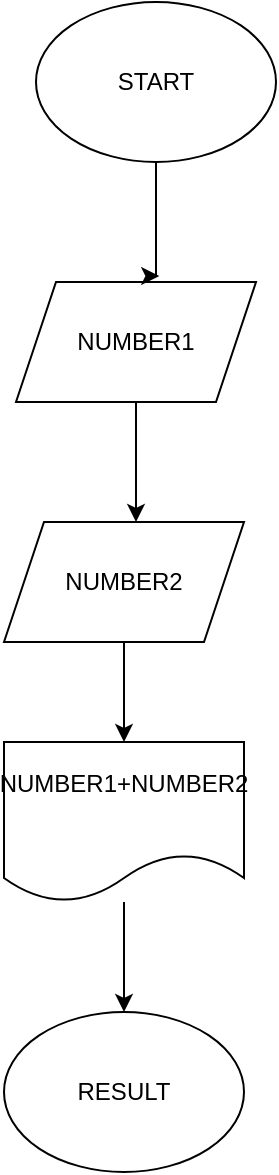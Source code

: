 <mxfile version="23.1.5" type="github">
  <diagram name="Sayfa -1" id="HPL01jEVKruBn7TS0eRn">
    <mxGraphModel dx="1290" dy="557" grid="1" gridSize="10" guides="1" tooltips="1" connect="1" arrows="1" fold="1" page="1" pageScale="1" pageWidth="827" pageHeight="1169" math="0" shadow="0">
      <root>
        <mxCell id="0" />
        <mxCell id="1" parent="0" />
        <mxCell id="sOiN5bxi4WL29BtSN-za-1" value="START" style="ellipse;whiteSpace=wrap;html=1;" vertex="1" parent="1">
          <mxGeometry x="310" y="40" width="120" height="80" as="geometry" />
        </mxCell>
        <mxCell id="sOiN5bxi4WL29BtSN-za-6" value="" style="edgeStyle=orthogonalEdgeStyle;rounded=0;orthogonalLoop=1;jettySize=auto;html=1;" edge="1" parent="1" source="sOiN5bxi4WL29BtSN-za-2" target="sOiN5bxi4WL29BtSN-za-3">
          <mxGeometry relative="1" as="geometry">
            <Array as="points">
              <mxPoint x="360" y="290" />
              <mxPoint x="360" y="290" />
            </Array>
          </mxGeometry>
        </mxCell>
        <mxCell id="sOiN5bxi4WL29BtSN-za-2" value="NUMBER1" style="shape=parallelogram;perimeter=parallelogramPerimeter;whiteSpace=wrap;html=1;fixedSize=1;" vertex="1" parent="1">
          <mxGeometry x="300" y="180" width="120" height="60" as="geometry" />
        </mxCell>
        <mxCell id="sOiN5bxi4WL29BtSN-za-7" value="" style="edgeStyle=orthogonalEdgeStyle;rounded=0;orthogonalLoop=1;jettySize=auto;html=1;" edge="1" parent="1" source="sOiN5bxi4WL29BtSN-za-3" target="sOiN5bxi4WL29BtSN-za-4">
          <mxGeometry relative="1" as="geometry" />
        </mxCell>
        <mxCell id="sOiN5bxi4WL29BtSN-za-3" value="NUMBER2" style="shape=parallelogram;perimeter=parallelogramPerimeter;whiteSpace=wrap;html=1;fixedSize=1;" vertex="1" parent="1">
          <mxGeometry x="294" y="300" width="120" height="60" as="geometry" />
        </mxCell>
        <mxCell id="sOiN5bxi4WL29BtSN-za-9" value="" style="edgeStyle=orthogonalEdgeStyle;rounded=0;orthogonalLoop=1;jettySize=auto;html=1;" edge="1" parent="1" source="sOiN5bxi4WL29BtSN-za-4" target="sOiN5bxi4WL29BtSN-za-8">
          <mxGeometry relative="1" as="geometry" />
        </mxCell>
        <mxCell id="sOiN5bxi4WL29BtSN-za-4" value="NUMBER1+NUMBER2&lt;div&gt;&lt;br/&gt;&lt;/div&gt;" style="shape=document;whiteSpace=wrap;html=1;boundedLbl=1;" vertex="1" parent="1">
          <mxGeometry x="294" y="410" width="120" height="80" as="geometry" />
        </mxCell>
        <mxCell id="sOiN5bxi4WL29BtSN-za-5" style="edgeStyle=orthogonalEdgeStyle;rounded=0;orthogonalLoop=1;jettySize=auto;html=1;exitX=0.5;exitY=1;exitDx=0;exitDy=0;entryX=0.597;entryY=-0.05;entryDx=0;entryDy=0;entryPerimeter=0;" edge="1" parent="1" source="sOiN5bxi4WL29BtSN-za-1" target="sOiN5bxi4WL29BtSN-za-2">
          <mxGeometry relative="1" as="geometry">
            <Array as="points">
              <mxPoint x="370" y="177" />
            </Array>
          </mxGeometry>
        </mxCell>
        <mxCell id="sOiN5bxi4WL29BtSN-za-8" value="RESULT" style="ellipse;whiteSpace=wrap;html=1;" vertex="1" parent="1">
          <mxGeometry x="294" y="545" width="120" height="80" as="geometry" />
        </mxCell>
      </root>
    </mxGraphModel>
  </diagram>
</mxfile>
